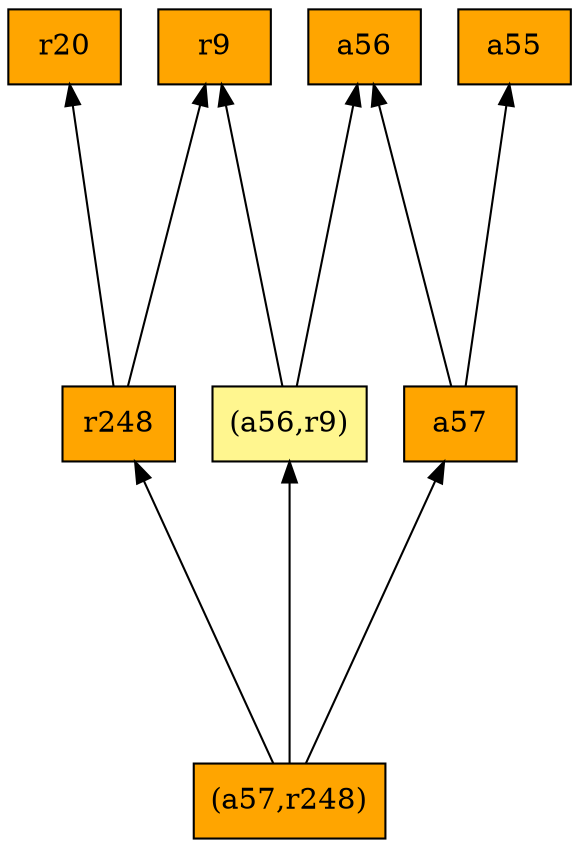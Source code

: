 digraph G {
rankdir=BT;ranksep="2.0";
"r248" [shape=record,fillcolor=orange,style=filled,label="{r248}"];
"a56" [shape=record,fillcolor=orange,style=filled,label="{a56}"];
"(a57,r248)" [shape=record,fillcolor=orange,style=filled,label="{(a57,r248)}"];
"(a56,r9)" [shape=record,fillcolor=khaki1,style=filled,label="{(a56,r9)}"];
"a55" [shape=record,fillcolor=orange,style=filled,label="{a55}"];
"a57" [shape=record,fillcolor=orange,style=filled,label="{a57}"];
"r20" [shape=record,fillcolor=orange,style=filled,label="{r20}"];
"r9" [shape=record,fillcolor=orange,style=filled,label="{r9}"];
"r248" -> "r9"
"r248" -> "r20"
"(a57,r248)" -> "a57"
"(a57,r248)" -> "(a56,r9)"
"(a57,r248)" -> "r248"
"(a56,r9)" -> "r9"
"(a56,r9)" -> "a56"
"a57" -> "a56"
"a57" -> "a55"
}